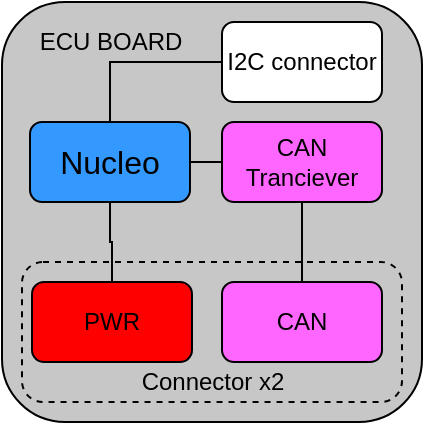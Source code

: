 <mxfile version="16.0.3" type="github">
  <diagram id="mxGWfV9tBIiYg5eaF4Lv" name="Page-1">
    <mxGraphModel dx="782" dy="540" grid="1" gridSize="10" guides="1" tooltips="1" connect="1" arrows="1" fold="1" page="1" pageScale="1" pageWidth="827" pageHeight="1169" math="0" shadow="0">
      <root>
        <mxCell id="0" />
        <mxCell id="1" parent="0" />
        <mxCell id="f3xQXIGnD9KrdJ0zW6e2-2" value="" style="rounded=1;whiteSpace=wrap;html=1;fillColor=#C7C7C7;" parent="1" vertex="1">
          <mxGeometry x="360" y="260" width="210" height="210" as="geometry" />
        </mxCell>
        <mxCell id="mJQxIG_6mOXv_xScDwaO-1" value="" style="rounded=1;whiteSpace=wrap;html=1;fillColor=none;dashed=1;" parent="1" vertex="1">
          <mxGeometry x="370" y="390" width="190" height="70" as="geometry" />
        </mxCell>
        <mxCell id="f3xQXIGnD9KrdJ0zW6e2-8" style="edgeStyle=orthogonalEdgeStyle;rounded=0;orthogonalLoop=1;jettySize=auto;html=1;exitX=0.5;exitY=0;exitDx=0;exitDy=0;entryX=0;entryY=0.5;entryDx=0;entryDy=0;endArrow=none;endFill=0;" parent="1" source="f3xQXIGnD9KrdJ0zW6e2-1" target="f3xQXIGnD9KrdJ0zW6e2-3" edge="1">
          <mxGeometry relative="1" as="geometry" />
        </mxCell>
        <mxCell id="f3xQXIGnD9KrdJ0zW6e2-9" style="edgeStyle=orthogonalEdgeStyle;rounded=0;orthogonalLoop=1;jettySize=auto;html=1;exitX=1;exitY=0.5;exitDx=0;exitDy=0;entryX=0;entryY=0.5;entryDx=0;entryDy=0;endArrow=none;endFill=0;" parent="1" source="f3xQXIGnD9KrdJ0zW6e2-1" target="f3xQXIGnD9KrdJ0zW6e2-4" edge="1">
          <mxGeometry relative="1" as="geometry" />
        </mxCell>
        <mxCell id="f3xQXIGnD9KrdJ0zW6e2-1" value="&lt;font style=&quot;font-size: 16px&quot;&gt;Nucleo&lt;/font&gt;" style="rounded=1;whiteSpace=wrap;html=1;fillColor=#3399FF;" parent="1" vertex="1">
          <mxGeometry x="374" y="320" width="80" height="40" as="geometry" />
        </mxCell>
        <mxCell id="f3xQXIGnD9KrdJ0zW6e2-3" value="I2C connector" style="rounded=1;whiteSpace=wrap;html=1;fillColor=#FFFFFF;" parent="1" vertex="1">
          <mxGeometry x="470" y="270" width="80" height="40" as="geometry" />
        </mxCell>
        <mxCell id="f3xQXIGnD9KrdJ0zW6e2-10" style="edgeStyle=orthogonalEdgeStyle;rounded=0;orthogonalLoop=1;jettySize=auto;html=1;exitX=0.5;exitY=1;exitDx=0;exitDy=0;entryX=0.5;entryY=0;entryDx=0;entryDy=0;endArrow=none;endFill=0;" parent="1" source="f3xQXIGnD9KrdJ0zW6e2-4" target="f3xQXIGnD9KrdJ0zW6e2-6" edge="1">
          <mxGeometry relative="1" as="geometry" />
        </mxCell>
        <mxCell id="f3xQXIGnD9KrdJ0zW6e2-4" value="CAN Tranciever" style="rounded=1;whiteSpace=wrap;html=1;fillColor=#FF66FF;" parent="1" vertex="1">
          <mxGeometry x="470" y="320" width="80" height="40" as="geometry" />
        </mxCell>
        <mxCell id="f3xQXIGnD9KrdJ0zW6e2-7" style="edgeStyle=orthogonalEdgeStyle;rounded=0;orthogonalLoop=1;jettySize=auto;html=1;entryX=0.5;entryY=1;entryDx=0;entryDy=0;exitX=0.5;exitY=0;exitDx=0;exitDy=0;endArrow=none;endFill=0;" parent="1" source="f3xQXIGnD9KrdJ0zW6e2-5" target="f3xQXIGnD9KrdJ0zW6e2-1" edge="1">
          <mxGeometry relative="1" as="geometry" />
        </mxCell>
        <mxCell id="f3xQXIGnD9KrdJ0zW6e2-5" value="PWR" style="rounded=1;whiteSpace=wrap;html=1;fillColor=#FF0000;" parent="1" vertex="1">
          <mxGeometry x="375" y="400" width="80" height="40" as="geometry" />
        </mxCell>
        <mxCell id="f3xQXIGnD9KrdJ0zW6e2-6" value="CAN" style="rounded=1;whiteSpace=wrap;html=1;fillColor=#FF66FF;" parent="1" vertex="1">
          <mxGeometry x="470" y="400" width="80" height="40" as="geometry" />
        </mxCell>
        <mxCell id="f3xQXIGnD9KrdJ0zW6e2-11" value="ECU BOARD" style="text;html=1;align=center;verticalAlign=middle;resizable=0;points=[];autosize=1;" parent="1" vertex="1">
          <mxGeometry x="369" y="270" width="90" height="20" as="geometry" />
        </mxCell>
        <mxCell id="mJQxIG_6mOXv_xScDwaO-2" value="Connector x2" style="text;html=1;align=center;verticalAlign=middle;resizable=0;points=[];autosize=1;" parent="1" vertex="1">
          <mxGeometry x="420" y="440" width="90" height="20" as="geometry" />
        </mxCell>
      </root>
    </mxGraphModel>
  </diagram>
</mxfile>
